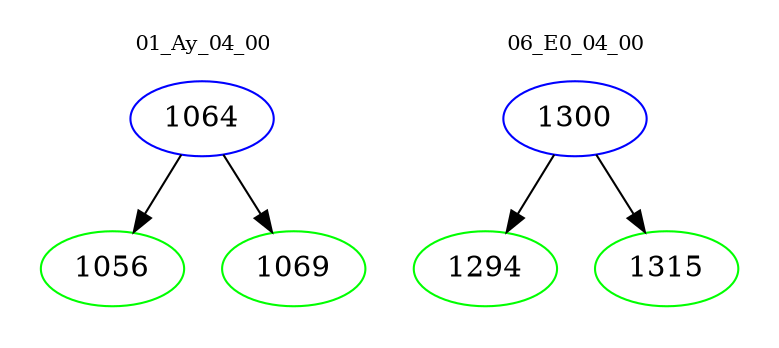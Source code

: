 digraph{
subgraph cluster_0 {
color = white
label = "01_Ay_04_00";
fontsize=10;
T0_1064 [label="1064", color="blue"]
T0_1064 -> T0_1056 [color="black"]
T0_1056 [label="1056", color="green"]
T0_1064 -> T0_1069 [color="black"]
T0_1069 [label="1069", color="green"]
}
subgraph cluster_1 {
color = white
label = "06_E0_04_00";
fontsize=10;
T1_1300 [label="1300", color="blue"]
T1_1300 -> T1_1294 [color="black"]
T1_1294 [label="1294", color="green"]
T1_1300 -> T1_1315 [color="black"]
T1_1315 [label="1315", color="green"]
}
}
